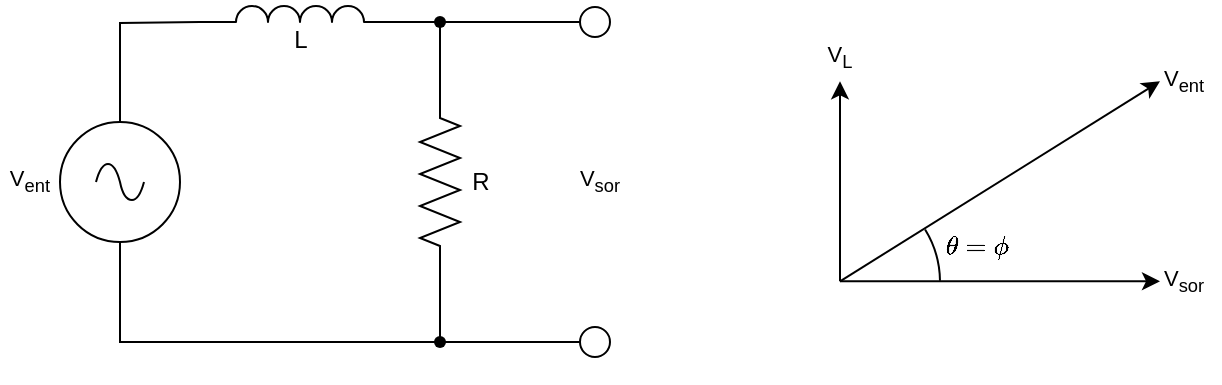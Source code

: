 <mxfile version="28.2.8">
  <diagram name="Page 1" id="Page-1">
    <mxGraphModel dx="732" dy="874" grid="1" gridSize="10" guides="1" tooltips="1" connect="1" arrows="1" fold="1" page="1" pageScale="1" pageWidth="827" pageHeight="1169" math="1" shadow="0">
      <root>
        <mxCell id="0" />
        <mxCell id="1" parent="0" />
        <mxCell id="sDkNGm2xB-vckQluRT2C-44" value="$$\theta=\phi$$" style="text;html=1;whiteSpace=wrap;strokeColor=none;fillColor=none;align=center;verticalAlign=middle;rounded=0;fontFamily=Helvetica;fontSize=11;fontColor=default;labelBackgroundColor=default;" parent="1" vertex="1">
          <mxGeometry x="567" y="302" width="43" height="20" as="geometry" />
        </mxCell>
        <mxCell id="sDkNGm2xB-vckQluRT2C-40" value="V&lt;sub&gt;sor&lt;/sub&gt;" style="text;html=1;whiteSpace=wrap;strokeColor=none;fillColor=none;align=left;verticalAlign=middle;rounded=0;fontFamily=Helvetica;fontSize=11;fontColor=default;labelBackgroundColor=default;convertToSvg=1;" parent="1" vertex="1">
          <mxGeometry x="680" y="320" width="30" height="20" as="geometry" />
        </mxCell>
        <mxCell id="sDkNGm2xB-vckQluRT2C-39" value="V&lt;sub&gt;ent&lt;/sub&gt;" style="text;html=1;whiteSpace=wrap;strokeColor=none;fillColor=none;align=left;verticalAlign=middle;rounded=0;fontFamily=Helvetica;fontSize=11;fontColor=default;labelBackgroundColor=default;convertToSvg=1;" parent="1" vertex="1">
          <mxGeometry x="680" y="220" width="30" height="20" as="geometry" />
        </mxCell>
        <mxCell id="a2qW_MYBUop-qcKPNAVE-28" value="&lt;div align=&quot;right&quot;&gt;V&lt;sub&gt;ent&lt;/sub&gt;&lt;/div&gt;" style="text;html=1;whiteSpace=wrap;strokeColor=none;fillColor=none;align=right;verticalAlign=middle;rounded=0;fontFamily=Helvetica;fontSize=11;fontColor=default;labelBackgroundColor=default;convertToSvg=1;" parent="1" vertex="1">
          <mxGeometry x="100" y="265" width="27" height="30" as="geometry" />
        </mxCell>
        <mxCell id="sDkNGm2xB-vckQluRT2C-35" value="V&lt;sub&gt;sor&lt;/sub&gt;" style="text;html=1;whiteSpace=wrap;strokeColor=none;fillColor=none;align=center;verticalAlign=middle;rounded=0;fontFamily=Helvetica;fontSize=11;fontColor=default;labelBackgroundColor=default;convertToSvg=1;" parent="1" vertex="1">
          <mxGeometry x="380" y="270" width="40" height="20" as="geometry" />
        </mxCell>
        <UserObject label="" tags="Électrique Lien" id="22">
          <mxCell parent="1" vertex="1" visible="0">
            <mxGeometry as="geometry" />
          </mxCell>
        </UserObject>
        <mxCell id="a2qW_MYBUop-qcKPNAVE-22" value="" style="pointerEvents=1;verticalLabelPosition=bottom;shadow=0;dashed=0;align=center;html=1;verticalAlign=top;shape=mxgraph.electrical.signal_sources.source;aspect=fixed;points=[[0.5,0,0],[1,0.5,0],[0.5,1,0],[0,0.5,0]];elSignalType=ac;" parent="1" vertex="1">
          <mxGeometry x="130" y="250" width="60" height="60" as="geometry" />
        </mxCell>
        <mxCell id="sDkNGm2xB-vckQluRT2C-26" value="" style="edgeStyle=orthogonalEdgeStyle;rounded=0;orthogonalLoop=1;jettySize=auto;html=1;endArrow=none;endFill=0;" parent="1" target="sDkNGm2xB-vckQluRT2C-25" edge="1">
          <mxGeometry relative="1" as="geometry">
            <mxPoint x="300" y="200.029" as="sourcePoint" />
          </mxGeometry>
        </mxCell>
        <mxCell id="sDkNGm2xB-vckQluRT2C-29" style="edgeStyle=orthogonalEdgeStyle;shape=connector;rounded=0;orthogonalLoop=1;jettySize=auto;html=1;exitX=1;exitY=1;exitDx=0;exitDy=0;exitPerimeter=0;strokeColor=default;align=center;verticalAlign=middle;fontFamily=Helvetica;fontSize=11;fontColor=default;labelBackgroundColor=default;endArrow=none;endFill=0;" parent="1" target="sDkNGm2xB-vckQluRT2C-28" edge="1">
          <mxGeometry relative="1" as="geometry">
            <mxPoint x="320" y="330" as="sourcePoint" />
          </mxGeometry>
        </mxCell>
        <mxCell id="sDkNGm2xB-vckQluRT2C-30" style="edgeStyle=orthogonalEdgeStyle;shape=connector;rounded=0;orthogonalLoop=1;jettySize=auto;html=1;exitX=0;exitY=1;exitDx=0;exitDy=0;exitPerimeter=0;strokeColor=default;align=center;verticalAlign=middle;fontFamily=Helvetica;fontSize=11;fontColor=default;labelBackgroundColor=default;endArrow=none;endFill=0;" parent="1" target="sDkNGm2xB-vckQluRT2C-25" edge="1">
          <mxGeometry relative="1" as="geometry">
            <mxPoint x="320" y="230" as="sourcePoint" />
          </mxGeometry>
        </mxCell>
        <mxCell id="a2qW_MYBUop-qcKPNAVE-25" style="edgeStyle=orthogonalEdgeStyle;rounded=0;orthogonalLoop=1;jettySize=auto;html=1;exitX=0;exitY=0.5;exitDx=0;exitDy=0;exitPerimeter=0;entryX=0.5;entryY=0;entryDx=0;entryDy=0;entryPerimeter=0;endArrow=none;endFill=0;" parent="1" target="a2qW_MYBUop-qcKPNAVE-22" edge="1">
          <mxGeometry relative="1" as="geometry">
            <mxPoint x="200" y="200" as="sourcePoint" />
          </mxGeometry>
        </mxCell>
        <mxCell id="sDkNGm2xB-vckQluRT2C-25" value="" style="shape=waypoint;sketch=0;size=6;pointerEvents=1;points=[];fillColor=default;resizable=0;rotatable=0;perimeter=centerPerimeter;snapToPoint=1;verticalAlign=top;shadow=0;dashed=0;" parent="1" vertex="1">
          <mxGeometry x="310" y="190" width="20" height="20" as="geometry" />
        </mxCell>
        <mxCell id="sDkNGm2xB-vckQluRT2C-27" value="" style="edgeStyle=orthogonalEdgeStyle;rounded=0;orthogonalLoop=1;jettySize=auto;html=1;endArrow=none;endFill=0;exitX=0.5;exitY=1;exitDx=0;exitDy=0;exitPerimeter=0;" parent="1" source="a2qW_MYBUop-qcKPNAVE-22" target="sDkNGm2xB-vckQluRT2C-28" edge="1">
          <mxGeometry relative="1" as="geometry">
            <mxPoint x="150" y="360" as="sourcePoint" />
            <Array as="points">
              <mxPoint x="160" y="360" />
            </Array>
          </mxGeometry>
        </mxCell>
        <mxCell id="sDkNGm2xB-vckQluRT2C-28" value="" style="shape=waypoint;sketch=0;size=6;pointerEvents=1;points=[];fillColor=default;resizable=0;rotatable=0;perimeter=centerPerimeter;snapToPoint=1;verticalAlign=top;shadow=0;dashed=0;" parent="1" vertex="1">
          <mxGeometry x="310" y="350" width="20" height="20" as="geometry" />
        </mxCell>
        <mxCell id="sDkNGm2xB-vckQluRT2C-34" style="edgeStyle=orthogonalEdgeStyle;shape=connector;rounded=0;orthogonalLoop=1;jettySize=auto;html=1;exitX=0;exitY=0.5;exitDx=0;exitDy=0;strokeColor=default;align=center;verticalAlign=middle;fontFamily=Helvetica;fontSize=11;fontColor=default;labelBackgroundColor=default;endArrow=none;endFill=0;" parent="1" source="sDkNGm2xB-vckQluRT2C-31" target="sDkNGm2xB-vckQluRT2C-25" edge="1">
          <mxGeometry relative="1" as="geometry" />
        </mxCell>
        <mxCell id="sDkNGm2xB-vckQluRT2C-31" value="" style="verticalLabelPosition=bottom;shadow=0;dashed=0;align=center;html=1;verticalAlign=top;strokeWidth=1;shape=ellipse;perimeter=ellipsePerimeter;fontFamily=Helvetica;fontSize=11;fontColor=default;labelBackgroundColor=default;" parent="1" vertex="1">
          <mxGeometry x="390" y="192.5" width="15" height="15" as="geometry" />
        </mxCell>
        <mxCell id="sDkNGm2xB-vckQluRT2C-33" style="edgeStyle=orthogonalEdgeStyle;shape=connector;rounded=0;orthogonalLoop=1;jettySize=auto;html=1;exitX=0;exitY=0.5;exitDx=0;exitDy=0;strokeColor=default;align=center;verticalAlign=middle;fontFamily=Helvetica;fontSize=11;fontColor=default;labelBackgroundColor=default;endArrow=none;endFill=0;" parent="1" source="sDkNGm2xB-vckQluRT2C-32" target="sDkNGm2xB-vckQluRT2C-28" edge="1">
          <mxGeometry relative="1" as="geometry" />
        </mxCell>
        <mxCell id="sDkNGm2xB-vckQluRT2C-32" value="" style="verticalLabelPosition=bottom;shadow=0;dashed=0;align=center;html=1;verticalAlign=top;strokeWidth=1;shape=ellipse;perimeter=ellipsePerimeter;fontFamily=Helvetica;fontSize=11;fontColor=default;labelBackgroundColor=default;" parent="1" vertex="1">
          <mxGeometry x="390" y="352.5" width="15" height="15" as="geometry" />
        </mxCell>
        <mxCell id="sDkNGm2xB-vckQluRT2C-36" value="" style="edgeStyle=none;orthogonalLoop=1;jettySize=auto;html=1;rounded=0;strokeColor=default;align=center;verticalAlign=middle;fontFamily=Helvetica;fontSize=11;fontColor=default;labelBackgroundColor=default;endArrow=classic;endFill=1;" parent="1" edge="1">
          <mxGeometry width="80" relative="1" as="geometry">
            <mxPoint x="520" y="329.66" as="sourcePoint" />
            <mxPoint x="520" y="229.66" as="targetPoint" />
            <Array as="points" />
          </mxGeometry>
        </mxCell>
        <mxCell id="sDkNGm2xB-vckQluRT2C-37" value="" style="edgeStyle=none;orthogonalLoop=1;jettySize=auto;html=1;rounded=0;strokeColor=default;align=center;verticalAlign=middle;fontFamily=Helvetica;fontSize=11;fontColor=default;labelBackgroundColor=default;endArrow=classic;endFill=1;" parent="1" edge="1">
          <mxGeometry width="80" relative="1" as="geometry">
            <mxPoint x="520" y="329.66" as="sourcePoint" />
            <mxPoint x="680" y="329.66" as="targetPoint" />
            <Array as="points" />
          </mxGeometry>
        </mxCell>
        <mxCell id="sDkNGm2xB-vckQluRT2C-38" value="" style="edgeStyle=none;orthogonalLoop=1;jettySize=auto;html=1;rounded=0;strokeColor=default;align=center;verticalAlign=middle;fontFamily=Helvetica;fontSize=11;fontColor=default;labelBackgroundColor=default;endArrow=classic;endFill=1;" parent="1" edge="1">
          <mxGeometry width="80" relative="1" as="geometry">
            <mxPoint x="520" y="329.66" as="sourcePoint" />
            <mxPoint x="680" y="229.66" as="targetPoint" />
            <Array as="points" />
          </mxGeometry>
        </mxCell>
        <mxCell id="sDkNGm2xB-vckQluRT2C-41" value="V&lt;sub&gt;L&lt;/sub&gt;" style="text;html=1;whiteSpace=wrap;strokeColor=none;fillColor=none;align=center;verticalAlign=middle;rounded=0;fontFamily=Helvetica;fontSize=11;fontColor=default;labelBackgroundColor=default;convertToSvg=1;" parent="1" vertex="1">
          <mxGeometry x="500" y="207.5" width="40" height="20" as="geometry" />
        </mxCell>
        <mxCell id="sDkNGm2xB-vckQluRT2C-43" value="" style="verticalLabelPosition=bottom;verticalAlign=top;html=1;shape=mxgraph.basic.arc;startAngle=0.162;endAngle=0.248;fontFamily=Helvetica;fontSize=11;fontColor=default;labelBackgroundColor=default;" parent="1" vertex="1">
          <mxGeometry x="470" y="280" width="100" height="100" as="geometry" />
        </mxCell>
        <mxCell id="sDkNGm2xB-vckQluRT2C-46" value="R" style="pointerEvents=1;verticalLabelPosition=bottom;shadow=0;dashed=0;align=center;html=1;verticalAlign=middle;shape=mxgraph.electrical.resistors.resistor_2;convertToSvg=1;rotation=90;horizontal=0;" parent="1" vertex="1">
          <mxGeometry x="270" y="270" width="100" height="20" as="geometry" />
        </mxCell>
        <mxCell id="sDkNGm2xB-vckQluRT2C-47" value="L" style="pointerEvents=1;verticalLabelPosition=bottom;shadow=0;dashed=0;align=center;html=1;verticalAlign=middle;shape=mxgraph.electrical.inductors.inductor_3;rotation=0;horizontal=1;convertToSvg=1;spacingTop=10;" parent="1" vertex="1">
          <mxGeometry x="200" y="192" width="100" height="8" as="geometry" />
        </mxCell>
      </root>
    </mxGraphModel>
  </diagram>
</mxfile>
